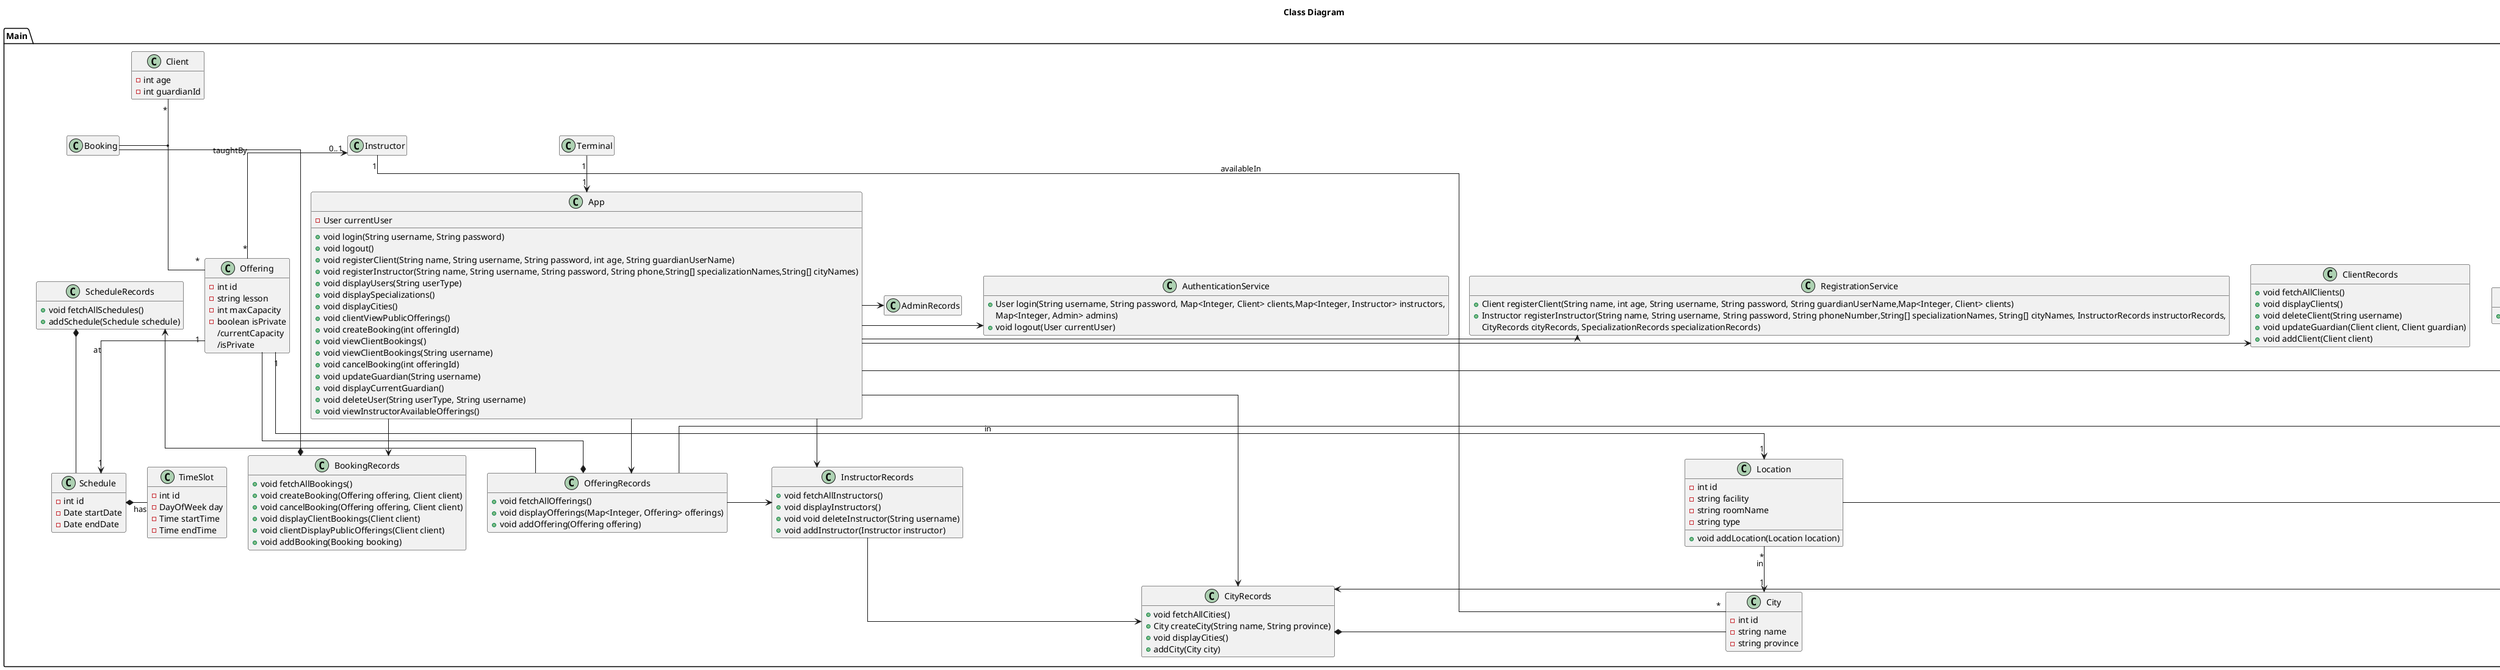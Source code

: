 @startuml Class Diagram
title Class Diagram

hide empty members
skinparam linetype ortho

package Main {
    class Terminal {}
    class App {
        -User currentUser
        +void login(String username, String password)
        +void logout()
        +void registerClient(String name, String username, String password, int age, String guardianUserName)
        +void registerInstructor(String name, String username, String password, String phone,String[] specializationNames,String[] cityNames)
        +void displayUsers(String userType)
        +void displaySpecializations()
        +void displayCities()
        +void clientViewPublicOfferings()
        +void createBooking(int offeringId)
        +void viewClientBookings()
        +void viewClientBookings(String username)
        +void cancelBooking(int offeringId)
        +void updateGuardian(String username)
        +void displayCurrentGuardian()
        +void deleteUser(String userType, String username)
        +void viewInstructorAvailableOfferings()
    }

    class InstructorRecords {
        +void fetchAllInstructors()
        +void displayInstructors()
        +void void deleteInstructor(String username)
        +void addInstructor(Instructor instructor)
    }
    class Instructor {}
    class ClientRecords {
        +void fetchAllClients()
        +void displayClients()
        +void deleteClient(String username)
        +void updateGuardian(Client client, Client guardian)
        +void addClient(Client client)
    }
    class Client {
        -int age
        -int guardianId
    }
    class RegistrationService {
        +Client registerClient(String name, int age, String username, String password, String guardianUserName,Map<Integer, Client> clients)
        +Instructor registerInstructor(String name, String username, String password, String phoneNumber,String[] specializationNames, String[] cityNames, InstructorRecords instructorRecords,
            CityRecords cityRecords, SpecializationRecords specializationRecords)
    }
    class AuthenticationService{
        +User login(String username, String password, Map<Integer, Client> clients,Map<Integer, Instructor> instructors,
            Map<Integer, Admin> admins)
        +void logout(User currentUser)
    }   
    class CityRecords {
        +void fetchAllCities()
        +City createCity(String name, String province)
        +void displayCities() 
        +addCity(City city)
    }
    class City {
        -int id
        -string name
        -string province
    }
    class LocationRecords {
        +void fetchAllLocations()
    }
    class Location {
        -int id
        -string facility
        -string roomName
        -string type
        +void addLocation(Location location)
    }

    class ScheduleRecords {
        +void fetchAllSchedules()
        +addSchedule(Schedule schedule)
    }
    class Schedule {
        -int id
        -Date startDate
        -Date endDate
    }
    class TimeSlot {
        -int id
        -DayOfWeek day
        -Time startTime
        -Time endTime
    }

    class OfferingRecords {
        +void fetchAllOfferings()
        +void displayOfferings(Map<Integer, Offering> offerings)
        +void addOffering(Offering offering)
    }
    class Offering {
        -int id
        -string lesson
        -int maxCapacity
        -boolean isPrivate
        /currentCapacity
        /isPrivate
    }

    class BookingRecords {
        +void fetchAllBookings()
        +void createBooking(Offering offering, Client client)
        +void cancelBooking(Offering offering, Client client)
        +void displayClientBookings(Client client)
        +void clientDisplayPublicOfferings(Client client)
        +void addBooking(Booking booking)
    }
    class Booking {
    }

    App "1" <-up- "1" Terminal
    App --> OfferingRecords
    App --> BookingRecords
    App -> InstructorRecords
    App -> CityRecords
    App -> AdminRecords
    App -> LocationRecords
    App -> ClientRecords
    App -> RegistrationService
    App -> AuthenticationService
    InstructorRecords -> CityRecords

    City -* CityRecords

    Location "*" --> "1" City: in

    LocationRecords --> CityRecords
    LocationRecords *-- Location
    LocationRecords <-- OfferingRecords

    Schedule *- TimeSlot: has

    ScheduleRecords *-- Schedule
    ScheduleRecords <-- OfferingRecords

    Offering --* OfferingRecords
    Offering "1" --> "1" Schedule: at
    Offering "1" --> "1" Location: in

    OfferingRecords -> InstructorRecords

    Instructor "1" -- "*" City: availableIn
    Instructor "0..1" <-- "*" Offering: taughtBy

    Client "*" -- "*" Offering

    (Client, Offering) -- Booking
    Booking --* BookingRecords
}
@enduml